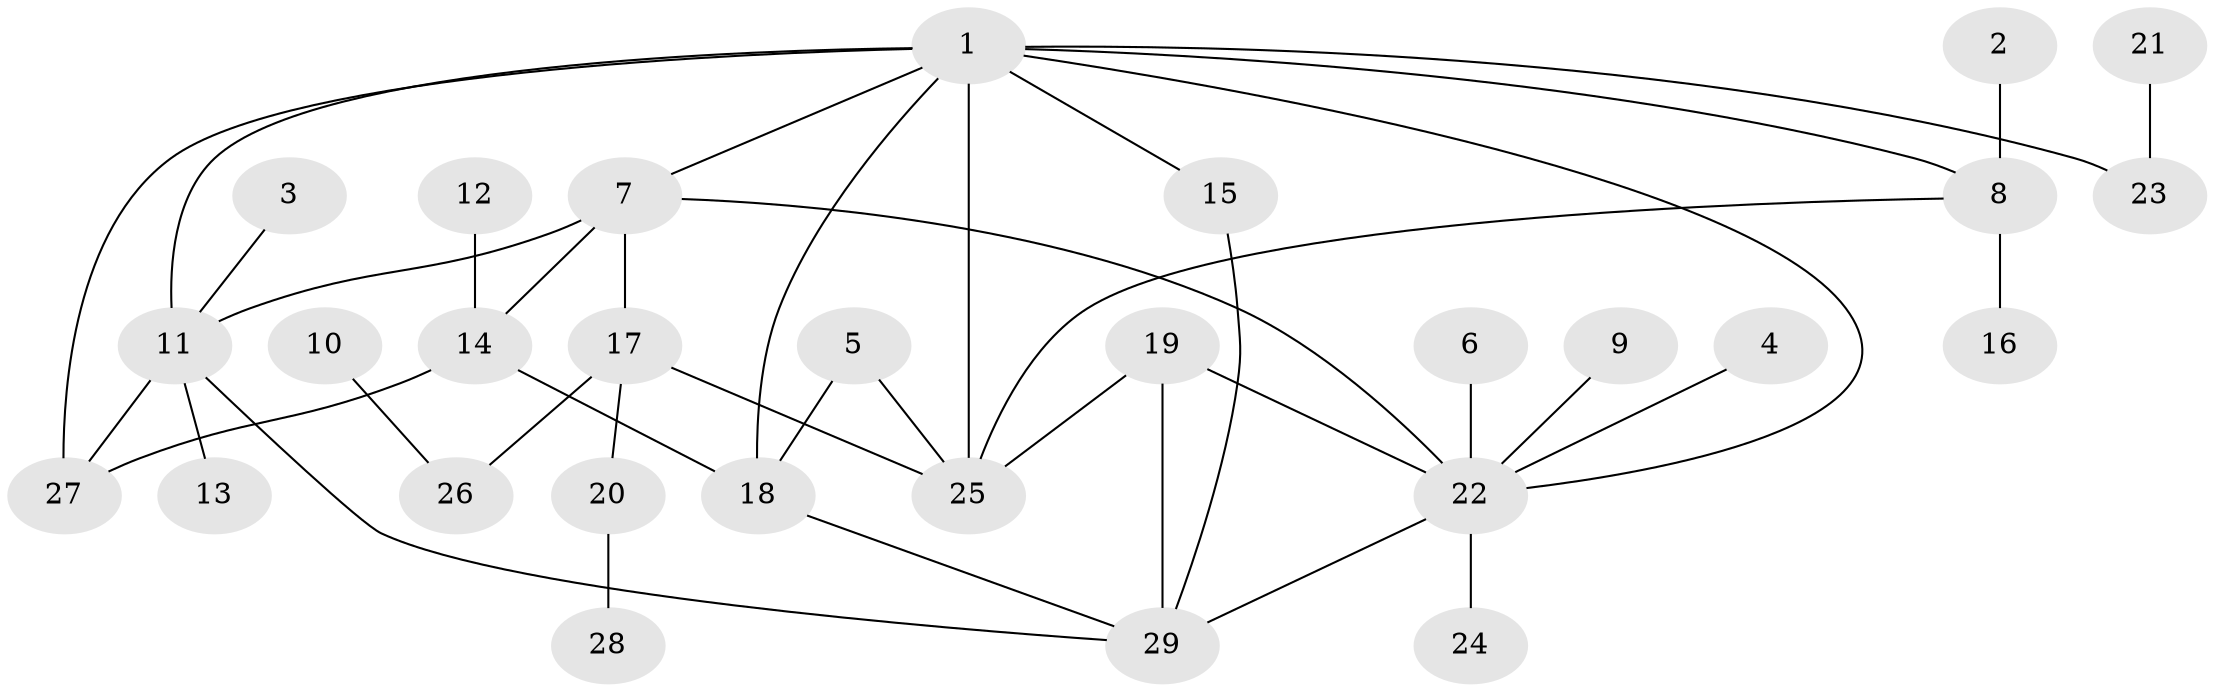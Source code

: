 // original degree distribution, {7: 0.013888888888888888, 6: 0.06944444444444445, 4: 0.06944444444444445, 5: 0.05555555555555555, 8: 0.027777777777777776, 10: 0.013888888888888888, 1: 0.5416666666666666, 2: 0.18055555555555555, 3: 0.027777777777777776}
// Generated by graph-tools (version 1.1) at 2025/37/03/04/25 23:37:43]
// undirected, 29 vertices, 41 edges
graph export_dot {
  node [color=gray90,style=filled];
  1;
  2;
  3;
  4;
  5;
  6;
  7;
  8;
  9;
  10;
  11;
  12;
  13;
  14;
  15;
  16;
  17;
  18;
  19;
  20;
  21;
  22;
  23;
  24;
  25;
  26;
  27;
  28;
  29;
  1 -- 7 [weight=1.0];
  1 -- 8 [weight=1.0];
  1 -- 11 [weight=1.0];
  1 -- 15 [weight=1.0];
  1 -- 18 [weight=1.0];
  1 -- 22 [weight=1.0];
  1 -- 23 [weight=1.0];
  1 -- 25 [weight=1.0];
  1 -- 27 [weight=1.0];
  2 -- 8 [weight=1.0];
  3 -- 11 [weight=1.0];
  4 -- 22 [weight=1.0];
  5 -- 18 [weight=1.0];
  5 -- 25 [weight=1.0];
  6 -- 22 [weight=1.0];
  7 -- 11 [weight=1.0];
  7 -- 14 [weight=2.0];
  7 -- 17 [weight=2.0];
  7 -- 22 [weight=1.0];
  8 -- 16 [weight=1.0];
  8 -- 25 [weight=1.0];
  9 -- 22 [weight=1.0];
  10 -- 26 [weight=1.0];
  11 -- 13 [weight=1.0];
  11 -- 27 [weight=1.0];
  11 -- 29 [weight=1.0];
  12 -- 14 [weight=1.0];
  14 -- 18 [weight=2.0];
  14 -- 27 [weight=1.0];
  15 -- 29 [weight=1.0];
  17 -- 20 [weight=1.0];
  17 -- 25 [weight=1.0];
  17 -- 26 [weight=1.0];
  18 -- 29 [weight=1.0];
  19 -- 22 [weight=1.0];
  19 -- 25 [weight=1.0];
  19 -- 29 [weight=1.0];
  20 -- 28 [weight=1.0];
  21 -- 23 [weight=1.0];
  22 -- 24 [weight=1.0];
  22 -- 29 [weight=1.0];
}
